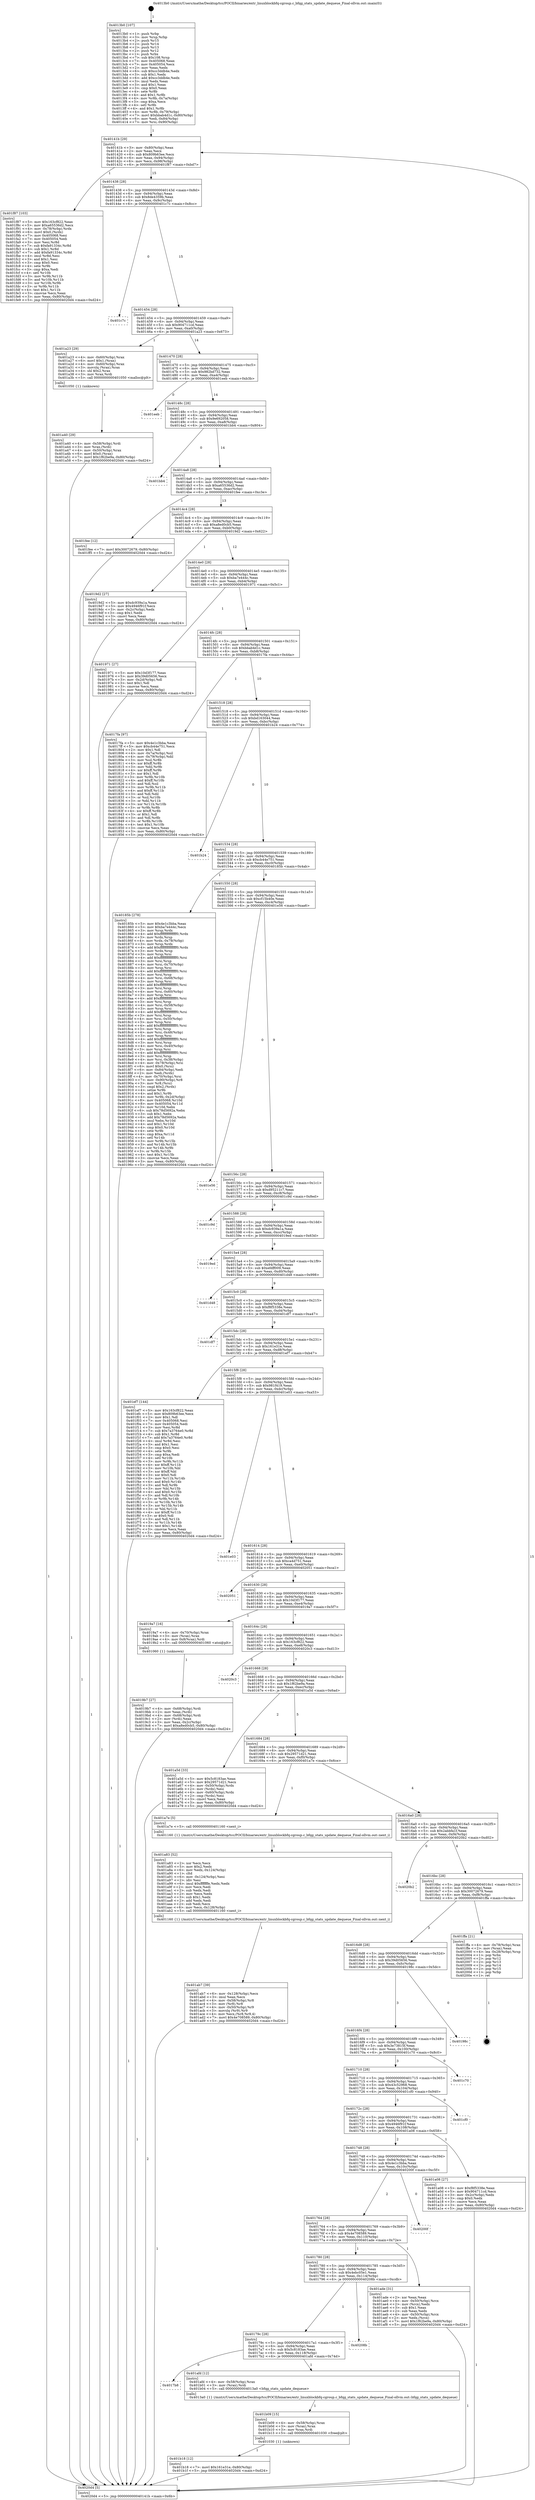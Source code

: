 digraph "0x4013b0" {
  label = "0x4013b0 (/mnt/c/Users/mathe/Desktop/tcc/POCII/binaries/extr_linuxblockbfq-cgroup.c_bfqg_stats_update_dequeue_Final-ollvm.out::main(0))"
  labelloc = "t"
  node[shape=record]

  Entry [label="",width=0.3,height=0.3,shape=circle,fillcolor=black,style=filled]
  "0x40141b" [label="{
     0x40141b [29]\l
     | [instrs]\l
     &nbsp;&nbsp;0x40141b \<+3\>: mov -0x80(%rbp),%eax\l
     &nbsp;&nbsp;0x40141e \<+2\>: mov %eax,%ecx\l
     &nbsp;&nbsp;0x401420 \<+6\>: sub $0x809b63ee,%ecx\l
     &nbsp;&nbsp;0x401426 \<+6\>: mov %eax,-0x94(%rbp)\l
     &nbsp;&nbsp;0x40142c \<+6\>: mov %ecx,-0x98(%rbp)\l
     &nbsp;&nbsp;0x401432 \<+6\>: je 0000000000401f87 \<main+0xbd7\>\l
  }"]
  "0x401f87" [label="{
     0x401f87 [103]\l
     | [instrs]\l
     &nbsp;&nbsp;0x401f87 \<+5\>: mov $0x163cf822,%eax\l
     &nbsp;&nbsp;0x401f8c \<+5\>: mov $0xa65536d2,%ecx\l
     &nbsp;&nbsp;0x401f91 \<+4\>: mov -0x78(%rbp),%rdx\l
     &nbsp;&nbsp;0x401f95 \<+6\>: movl $0x0,(%rdx)\l
     &nbsp;&nbsp;0x401f9b \<+7\>: mov 0x405068,%esi\l
     &nbsp;&nbsp;0x401fa2 \<+7\>: mov 0x405054,%edi\l
     &nbsp;&nbsp;0x401fa9 \<+3\>: mov %esi,%r8d\l
     &nbsp;&nbsp;0x401fac \<+7\>: sub $0xfa91334c,%r8d\l
     &nbsp;&nbsp;0x401fb3 \<+4\>: sub $0x1,%r8d\l
     &nbsp;&nbsp;0x401fb7 \<+7\>: add $0xfa91334c,%r8d\l
     &nbsp;&nbsp;0x401fbe \<+4\>: imul %r8d,%esi\l
     &nbsp;&nbsp;0x401fc2 \<+3\>: and $0x1,%esi\l
     &nbsp;&nbsp;0x401fc5 \<+3\>: cmp $0x0,%esi\l
     &nbsp;&nbsp;0x401fc8 \<+4\>: sete %r9b\l
     &nbsp;&nbsp;0x401fcc \<+3\>: cmp $0xa,%edi\l
     &nbsp;&nbsp;0x401fcf \<+4\>: setl %r10b\l
     &nbsp;&nbsp;0x401fd3 \<+3\>: mov %r9b,%r11b\l
     &nbsp;&nbsp;0x401fd6 \<+3\>: and %r10b,%r11b\l
     &nbsp;&nbsp;0x401fd9 \<+3\>: xor %r10b,%r9b\l
     &nbsp;&nbsp;0x401fdc \<+3\>: or %r9b,%r11b\l
     &nbsp;&nbsp;0x401fdf \<+4\>: test $0x1,%r11b\l
     &nbsp;&nbsp;0x401fe3 \<+3\>: cmovne %ecx,%eax\l
     &nbsp;&nbsp;0x401fe6 \<+3\>: mov %eax,-0x80(%rbp)\l
     &nbsp;&nbsp;0x401fe9 \<+5\>: jmp 00000000004020d4 \<main+0xd24\>\l
  }"]
  "0x401438" [label="{
     0x401438 [28]\l
     | [instrs]\l
     &nbsp;&nbsp;0x401438 \<+5\>: jmp 000000000040143d \<main+0x8d\>\l
     &nbsp;&nbsp;0x40143d \<+6\>: mov -0x94(%rbp),%eax\l
     &nbsp;&nbsp;0x401443 \<+5\>: sub $0x8de4359b,%eax\l
     &nbsp;&nbsp;0x401448 \<+6\>: mov %eax,-0x9c(%rbp)\l
     &nbsp;&nbsp;0x40144e \<+6\>: je 0000000000401c7c \<main+0x8cc\>\l
  }"]
  Exit [label="",width=0.3,height=0.3,shape=circle,fillcolor=black,style=filled,peripheries=2]
  "0x401c7c" [label="{
     0x401c7c\l
  }", style=dashed]
  "0x401454" [label="{
     0x401454 [28]\l
     | [instrs]\l
     &nbsp;&nbsp;0x401454 \<+5\>: jmp 0000000000401459 \<main+0xa9\>\l
     &nbsp;&nbsp;0x401459 \<+6\>: mov -0x94(%rbp),%eax\l
     &nbsp;&nbsp;0x40145f \<+5\>: sub $0x904711cd,%eax\l
     &nbsp;&nbsp;0x401464 \<+6\>: mov %eax,-0xa0(%rbp)\l
     &nbsp;&nbsp;0x40146a \<+6\>: je 0000000000401a23 \<main+0x673\>\l
  }"]
  "0x401b18" [label="{
     0x401b18 [12]\l
     | [instrs]\l
     &nbsp;&nbsp;0x401b18 \<+7\>: movl $0x161e31e,-0x80(%rbp)\l
     &nbsp;&nbsp;0x401b1f \<+5\>: jmp 00000000004020d4 \<main+0xd24\>\l
  }"]
  "0x401a23" [label="{
     0x401a23 [29]\l
     | [instrs]\l
     &nbsp;&nbsp;0x401a23 \<+4\>: mov -0x60(%rbp),%rax\l
     &nbsp;&nbsp;0x401a27 \<+6\>: movl $0x1,(%rax)\l
     &nbsp;&nbsp;0x401a2d \<+4\>: mov -0x60(%rbp),%rax\l
     &nbsp;&nbsp;0x401a31 \<+3\>: movslq (%rax),%rax\l
     &nbsp;&nbsp;0x401a34 \<+4\>: shl $0x2,%rax\l
     &nbsp;&nbsp;0x401a38 \<+3\>: mov %rax,%rdi\l
     &nbsp;&nbsp;0x401a3b \<+5\>: call 0000000000401050 \<malloc@plt\>\l
     | [calls]\l
     &nbsp;&nbsp;0x401050 \{1\} (unknown)\l
  }"]
  "0x401470" [label="{
     0x401470 [28]\l
     | [instrs]\l
     &nbsp;&nbsp;0x401470 \<+5\>: jmp 0000000000401475 \<main+0xc5\>\l
     &nbsp;&nbsp;0x401475 \<+6\>: mov -0x94(%rbp),%eax\l
     &nbsp;&nbsp;0x40147b \<+5\>: sub $0x982bd732,%eax\l
     &nbsp;&nbsp;0x401480 \<+6\>: mov %eax,-0xa4(%rbp)\l
     &nbsp;&nbsp;0x401486 \<+6\>: je 0000000000401eeb \<main+0xb3b\>\l
  }"]
  "0x401b09" [label="{
     0x401b09 [15]\l
     | [instrs]\l
     &nbsp;&nbsp;0x401b09 \<+4\>: mov -0x58(%rbp),%rax\l
     &nbsp;&nbsp;0x401b0d \<+3\>: mov (%rax),%rax\l
     &nbsp;&nbsp;0x401b10 \<+3\>: mov %rax,%rdi\l
     &nbsp;&nbsp;0x401b13 \<+5\>: call 0000000000401030 \<free@plt\>\l
     | [calls]\l
     &nbsp;&nbsp;0x401030 \{1\} (unknown)\l
  }"]
  "0x401eeb" [label="{
     0x401eeb\l
  }", style=dashed]
  "0x40148c" [label="{
     0x40148c [28]\l
     | [instrs]\l
     &nbsp;&nbsp;0x40148c \<+5\>: jmp 0000000000401491 \<main+0xe1\>\l
     &nbsp;&nbsp;0x401491 \<+6\>: mov -0x94(%rbp),%eax\l
     &nbsp;&nbsp;0x401497 \<+5\>: sub $0x9e692058,%eax\l
     &nbsp;&nbsp;0x40149c \<+6\>: mov %eax,-0xa8(%rbp)\l
     &nbsp;&nbsp;0x4014a2 \<+6\>: je 0000000000401bb4 \<main+0x804\>\l
  }"]
  "0x4017b8" [label="{
     0x4017b8\l
  }", style=dashed]
  "0x401bb4" [label="{
     0x401bb4\l
  }", style=dashed]
  "0x4014a8" [label="{
     0x4014a8 [28]\l
     | [instrs]\l
     &nbsp;&nbsp;0x4014a8 \<+5\>: jmp 00000000004014ad \<main+0xfd\>\l
     &nbsp;&nbsp;0x4014ad \<+6\>: mov -0x94(%rbp),%eax\l
     &nbsp;&nbsp;0x4014b3 \<+5\>: sub $0xa65536d2,%eax\l
     &nbsp;&nbsp;0x4014b8 \<+6\>: mov %eax,-0xac(%rbp)\l
     &nbsp;&nbsp;0x4014be \<+6\>: je 0000000000401fee \<main+0xc3e\>\l
  }"]
  "0x401afd" [label="{
     0x401afd [12]\l
     | [instrs]\l
     &nbsp;&nbsp;0x401afd \<+4\>: mov -0x58(%rbp),%rax\l
     &nbsp;&nbsp;0x401b01 \<+3\>: mov (%rax),%rdi\l
     &nbsp;&nbsp;0x401b04 \<+5\>: call 00000000004013a0 \<bfqg_stats_update_dequeue\>\l
     | [calls]\l
     &nbsp;&nbsp;0x4013a0 \{1\} (/mnt/c/Users/mathe/Desktop/tcc/POCII/binaries/extr_linuxblockbfq-cgroup.c_bfqg_stats_update_dequeue_Final-ollvm.out::bfqg_stats_update_dequeue)\l
  }"]
  "0x401fee" [label="{
     0x401fee [12]\l
     | [instrs]\l
     &nbsp;&nbsp;0x401fee \<+7\>: movl $0x30072679,-0x80(%rbp)\l
     &nbsp;&nbsp;0x401ff5 \<+5\>: jmp 00000000004020d4 \<main+0xd24\>\l
  }"]
  "0x4014c4" [label="{
     0x4014c4 [28]\l
     | [instrs]\l
     &nbsp;&nbsp;0x4014c4 \<+5\>: jmp 00000000004014c9 \<main+0x119\>\l
     &nbsp;&nbsp;0x4014c9 \<+6\>: mov -0x94(%rbp),%eax\l
     &nbsp;&nbsp;0x4014cf \<+5\>: sub $0xa8ed0cb5,%eax\l
     &nbsp;&nbsp;0x4014d4 \<+6\>: mov %eax,-0xb0(%rbp)\l
     &nbsp;&nbsp;0x4014da \<+6\>: je 00000000004019d2 \<main+0x622\>\l
  }"]
  "0x40179c" [label="{
     0x40179c [28]\l
     | [instrs]\l
     &nbsp;&nbsp;0x40179c \<+5\>: jmp 00000000004017a1 \<main+0x3f1\>\l
     &nbsp;&nbsp;0x4017a1 \<+6\>: mov -0x94(%rbp),%eax\l
     &nbsp;&nbsp;0x4017a7 \<+5\>: sub $0x5c8183ae,%eax\l
     &nbsp;&nbsp;0x4017ac \<+6\>: mov %eax,-0x118(%rbp)\l
     &nbsp;&nbsp;0x4017b2 \<+6\>: je 0000000000401afd \<main+0x74d\>\l
  }"]
  "0x4019d2" [label="{
     0x4019d2 [27]\l
     | [instrs]\l
     &nbsp;&nbsp;0x4019d2 \<+5\>: mov $0xdc939a1a,%eax\l
     &nbsp;&nbsp;0x4019d7 \<+5\>: mov $0x4946f91f,%ecx\l
     &nbsp;&nbsp;0x4019dc \<+3\>: mov -0x2c(%rbp),%edx\l
     &nbsp;&nbsp;0x4019df \<+3\>: cmp $0x1,%edx\l
     &nbsp;&nbsp;0x4019e2 \<+3\>: cmovl %ecx,%eax\l
     &nbsp;&nbsp;0x4019e5 \<+3\>: mov %eax,-0x80(%rbp)\l
     &nbsp;&nbsp;0x4019e8 \<+5\>: jmp 00000000004020d4 \<main+0xd24\>\l
  }"]
  "0x4014e0" [label="{
     0x4014e0 [28]\l
     | [instrs]\l
     &nbsp;&nbsp;0x4014e0 \<+5\>: jmp 00000000004014e5 \<main+0x135\>\l
     &nbsp;&nbsp;0x4014e5 \<+6\>: mov -0x94(%rbp),%eax\l
     &nbsp;&nbsp;0x4014eb \<+5\>: sub $0xba7e444c,%eax\l
     &nbsp;&nbsp;0x4014f0 \<+6\>: mov %eax,-0xb4(%rbp)\l
     &nbsp;&nbsp;0x4014f6 \<+6\>: je 0000000000401971 \<main+0x5c1\>\l
  }"]
  "0x40208b" [label="{
     0x40208b\l
  }", style=dashed]
  "0x401971" [label="{
     0x401971 [27]\l
     | [instrs]\l
     &nbsp;&nbsp;0x401971 \<+5\>: mov $0x10d3f177,%eax\l
     &nbsp;&nbsp;0x401976 \<+5\>: mov $0x39d05656,%ecx\l
     &nbsp;&nbsp;0x40197b \<+3\>: mov -0x2d(%rbp),%dl\l
     &nbsp;&nbsp;0x40197e \<+3\>: test $0x1,%dl\l
     &nbsp;&nbsp;0x401981 \<+3\>: cmovne %ecx,%eax\l
     &nbsp;&nbsp;0x401984 \<+3\>: mov %eax,-0x80(%rbp)\l
     &nbsp;&nbsp;0x401987 \<+5\>: jmp 00000000004020d4 \<main+0xd24\>\l
  }"]
  "0x4014fc" [label="{
     0x4014fc [28]\l
     | [instrs]\l
     &nbsp;&nbsp;0x4014fc \<+5\>: jmp 0000000000401501 \<main+0x151\>\l
     &nbsp;&nbsp;0x401501 \<+6\>: mov -0x94(%rbp),%eax\l
     &nbsp;&nbsp;0x401507 \<+5\>: sub $0xbbab4d1c,%eax\l
     &nbsp;&nbsp;0x40150c \<+6\>: mov %eax,-0xb8(%rbp)\l
     &nbsp;&nbsp;0x401512 \<+6\>: je 00000000004017fa \<main+0x44a\>\l
  }"]
  "0x401780" [label="{
     0x401780 [28]\l
     | [instrs]\l
     &nbsp;&nbsp;0x401780 \<+5\>: jmp 0000000000401785 \<main+0x3d5\>\l
     &nbsp;&nbsp;0x401785 \<+6\>: mov -0x94(%rbp),%eax\l
     &nbsp;&nbsp;0x40178b \<+5\>: sub $0x4ebc05e1,%eax\l
     &nbsp;&nbsp;0x401790 \<+6\>: mov %eax,-0x114(%rbp)\l
     &nbsp;&nbsp;0x401796 \<+6\>: je 000000000040208b \<main+0xcdb\>\l
  }"]
  "0x4017fa" [label="{
     0x4017fa [97]\l
     | [instrs]\l
     &nbsp;&nbsp;0x4017fa \<+5\>: mov $0x4e1c3bba,%eax\l
     &nbsp;&nbsp;0x4017ff \<+5\>: mov $0xcb44e751,%ecx\l
     &nbsp;&nbsp;0x401804 \<+2\>: mov $0x1,%dl\l
     &nbsp;&nbsp;0x401806 \<+4\>: mov -0x7a(%rbp),%sil\l
     &nbsp;&nbsp;0x40180a \<+4\>: mov -0x79(%rbp),%dil\l
     &nbsp;&nbsp;0x40180e \<+3\>: mov %sil,%r8b\l
     &nbsp;&nbsp;0x401811 \<+4\>: xor $0xff,%r8b\l
     &nbsp;&nbsp;0x401815 \<+3\>: mov %dil,%r9b\l
     &nbsp;&nbsp;0x401818 \<+4\>: xor $0xff,%r9b\l
     &nbsp;&nbsp;0x40181c \<+3\>: xor $0x1,%dl\l
     &nbsp;&nbsp;0x40181f \<+3\>: mov %r8b,%r10b\l
     &nbsp;&nbsp;0x401822 \<+4\>: and $0xff,%r10b\l
     &nbsp;&nbsp;0x401826 \<+3\>: and %dl,%sil\l
     &nbsp;&nbsp;0x401829 \<+3\>: mov %r9b,%r11b\l
     &nbsp;&nbsp;0x40182c \<+4\>: and $0xff,%r11b\l
     &nbsp;&nbsp;0x401830 \<+3\>: and %dl,%dil\l
     &nbsp;&nbsp;0x401833 \<+3\>: or %sil,%r10b\l
     &nbsp;&nbsp;0x401836 \<+3\>: or %dil,%r11b\l
     &nbsp;&nbsp;0x401839 \<+3\>: xor %r11b,%r10b\l
     &nbsp;&nbsp;0x40183c \<+3\>: or %r9b,%r8b\l
     &nbsp;&nbsp;0x40183f \<+4\>: xor $0xff,%r8b\l
     &nbsp;&nbsp;0x401843 \<+3\>: or $0x1,%dl\l
     &nbsp;&nbsp;0x401846 \<+3\>: and %dl,%r8b\l
     &nbsp;&nbsp;0x401849 \<+3\>: or %r8b,%r10b\l
     &nbsp;&nbsp;0x40184c \<+4\>: test $0x1,%r10b\l
     &nbsp;&nbsp;0x401850 \<+3\>: cmovne %ecx,%eax\l
     &nbsp;&nbsp;0x401853 \<+3\>: mov %eax,-0x80(%rbp)\l
     &nbsp;&nbsp;0x401856 \<+5\>: jmp 00000000004020d4 \<main+0xd24\>\l
  }"]
  "0x401518" [label="{
     0x401518 [28]\l
     | [instrs]\l
     &nbsp;&nbsp;0x401518 \<+5\>: jmp 000000000040151d \<main+0x16d\>\l
     &nbsp;&nbsp;0x40151d \<+6\>: mov -0x94(%rbp),%eax\l
     &nbsp;&nbsp;0x401523 \<+5\>: sub $0xbd163044,%eax\l
     &nbsp;&nbsp;0x401528 \<+6\>: mov %eax,-0xbc(%rbp)\l
     &nbsp;&nbsp;0x40152e \<+6\>: je 0000000000401b24 \<main+0x774\>\l
  }"]
  "0x4020d4" [label="{
     0x4020d4 [5]\l
     | [instrs]\l
     &nbsp;&nbsp;0x4020d4 \<+5\>: jmp 000000000040141b \<main+0x6b\>\l
  }"]
  "0x4013b0" [label="{
     0x4013b0 [107]\l
     | [instrs]\l
     &nbsp;&nbsp;0x4013b0 \<+1\>: push %rbp\l
     &nbsp;&nbsp;0x4013b1 \<+3\>: mov %rsp,%rbp\l
     &nbsp;&nbsp;0x4013b4 \<+2\>: push %r15\l
     &nbsp;&nbsp;0x4013b6 \<+2\>: push %r14\l
     &nbsp;&nbsp;0x4013b8 \<+2\>: push %r13\l
     &nbsp;&nbsp;0x4013ba \<+2\>: push %r12\l
     &nbsp;&nbsp;0x4013bc \<+1\>: push %rbx\l
     &nbsp;&nbsp;0x4013bd \<+7\>: sub $0x108,%rsp\l
     &nbsp;&nbsp;0x4013c4 \<+7\>: mov 0x405068,%eax\l
     &nbsp;&nbsp;0x4013cb \<+7\>: mov 0x405054,%ecx\l
     &nbsp;&nbsp;0x4013d2 \<+2\>: mov %eax,%edx\l
     &nbsp;&nbsp;0x4013d4 \<+6\>: sub $0xcc3ddb4e,%edx\l
     &nbsp;&nbsp;0x4013da \<+3\>: sub $0x1,%edx\l
     &nbsp;&nbsp;0x4013dd \<+6\>: add $0xcc3ddb4e,%edx\l
     &nbsp;&nbsp;0x4013e3 \<+3\>: imul %edx,%eax\l
     &nbsp;&nbsp;0x4013e6 \<+3\>: and $0x1,%eax\l
     &nbsp;&nbsp;0x4013e9 \<+3\>: cmp $0x0,%eax\l
     &nbsp;&nbsp;0x4013ec \<+4\>: sete %r8b\l
     &nbsp;&nbsp;0x4013f0 \<+4\>: and $0x1,%r8b\l
     &nbsp;&nbsp;0x4013f4 \<+4\>: mov %r8b,-0x7a(%rbp)\l
     &nbsp;&nbsp;0x4013f8 \<+3\>: cmp $0xa,%ecx\l
     &nbsp;&nbsp;0x4013fb \<+4\>: setl %r8b\l
     &nbsp;&nbsp;0x4013ff \<+4\>: and $0x1,%r8b\l
     &nbsp;&nbsp;0x401403 \<+4\>: mov %r8b,-0x79(%rbp)\l
     &nbsp;&nbsp;0x401407 \<+7\>: movl $0xbbab4d1c,-0x80(%rbp)\l
     &nbsp;&nbsp;0x40140e \<+6\>: mov %edi,-0x84(%rbp)\l
     &nbsp;&nbsp;0x401414 \<+7\>: mov %rsi,-0x90(%rbp)\l
  }"]
  "0x401ade" [label="{
     0x401ade [31]\l
     | [instrs]\l
     &nbsp;&nbsp;0x401ade \<+2\>: xor %eax,%eax\l
     &nbsp;&nbsp;0x401ae0 \<+4\>: mov -0x50(%rbp),%rcx\l
     &nbsp;&nbsp;0x401ae4 \<+2\>: mov (%rcx),%edx\l
     &nbsp;&nbsp;0x401ae6 \<+3\>: sub $0x1,%eax\l
     &nbsp;&nbsp;0x401ae9 \<+2\>: sub %eax,%edx\l
     &nbsp;&nbsp;0x401aeb \<+4\>: mov -0x50(%rbp),%rcx\l
     &nbsp;&nbsp;0x401aef \<+2\>: mov %edx,(%rcx)\l
     &nbsp;&nbsp;0x401af1 \<+7\>: movl $0x1f62be9a,-0x80(%rbp)\l
     &nbsp;&nbsp;0x401af8 \<+5\>: jmp 00000000004020d4 \<main+0xd24\>\l
  }"]
  "0x401b24" [label="{
     0x401b24\l
  }", style=dashed]
  "0x401534" [label="{
     0x401534 [28]\l
     | [instrs]\l
     &nbsp;&nbsp;0x401534 \<+5\>: jmp 0000000000401539 \<main+0x189\>\l
     &nbsp;&nbsp;0x401539 \<+6\>: mov -0x94(%rbp),%eax\l
     &nbsp;&nbsp;0x40153f \<+5\>: sub $0xcb44e751,%eax\l
     &nbsp;&nbsp;0x401544 \<+6\>: mov %eax,-0xc0(%rbp)\l
     &nbsp;&nbsp;0x40154a \<+6\>: je 000000000040185b \<main+0x4ab\>\l
  }"]
  "0x401764" [label="{
     0x401764 [28]\l
     | [instrs]\l
     &nbsp;&nbsp;0x401764 \<+5\>: jmp 0000000000401769 \<main+0x3b9\>\l
     &nbsp;&nbsp;0x401769 \<+6\>: mov -0x94(%rbp),%eax\l
     &nbsp;&nbsp;0x40176f \<+5\>: sub $0x4e708589,%eax\l
     &nbsp;&nbsp;0x401774 \<+6\>: mov %eax,-0x110(%rbp)\l
     &nbsp;&nbsp;0x40177a \<+6\>: je 0000000000401ade \<main+0x72e\>\l
  }"]
  "0x40185b" [label="{
     0x40185b [278]\l
     | [instrs]\l
     &nbsp;&nbsp;0x40185b \<+5\>: mov $0x4e1c3bba,%eax\l
     &nbsp;&nbsp;0x401860 \<+5\>: mov $0xba7e444c,%ecx\l
     &nbsp;&nbsp;0x401865 \<+3\>: mov %rsp,%rdx\l
     &nbsp;&nbsp;0x401868 \<+4\>: add $0xfffffffffffffff0,%rdx\l
     &nbsp;&nbsp;0x40186c \<+3\>: mov %rdx,%rsp\l
     &nbsp;&nbsp;0x40186f \<+4\>: mov %rdx,-0x78(%rbp)\l
     &nbsp;&nbsp;0x401873 \<+3\>: mov %rsp,%rdx\l
     &nbsp;&nbsp;0x401876 \<+4\>: add $0xfffffffffffffff0,%rdx\l
     &nbsp;&nbsp;0x40187a \<+3\>: mov %rdx,%rsp\l
     &nbsp;&nbsp;0x40187d \<+3\>: mov %rsp,%rsi\l
     &nbsp;&nbsp;0x401880 \<+4\>: add $0xfffffffffffffff0,%rsi\l
     &nbsp;&nbsp;0x401884 \<+3\>: mov %rsi,%rsp\l
     &nbsp;&nbsp;0x401887 \<+4\>: mov %rsi,-0x70(%rbp)\l
     &nbsp;&nbsp;0x40188b \<+3\>: mov %rsp,%rsi\l
     &nbsp;&nbsp;0x40188e \<+4\>: add $0xfffffffffffffff0,%rsi\l
     &nbsp;&nbsp;0x401892 \<+3\>: mov %rsi,%rsp\l
     &nbsp;&nbsp;0x401895 \<+4\>: mov %rsi,-0x68(%rbp)\l
     &nbsp;&nbsp;0x401899 \<+3\>: mov %rsp,%rsi\l
     &nbsp;&nbsp;0x40189c \<+4\>: add $0xfffffffffffffff0,%rsi\l
     &nbsp;&nbsp;0x4018a0 \<+3\>: mov %rsi,%rsp\l
     &nbsp;&nbsp;0x4018a3 \<+4\>: mov %rsi,-0x60(%rbp)\l
     &nbsp;&nbsp;0x4018a7 \<+3\>: mov %rsp,%rsi\l
     &nbsp;&nbsp;0x4018aa \<+4\>: add $0xfffffffffffffff0,%rsi\l
     &nbsp;&nbsp;0x4018ae \<+3\>: mov %rsi,%rsp\l
     &nbsp;&nbsp;0x4018b1 \<+4\>: mov %rsi,-0x58(%rbp)\l
     &nbsp;&nbsp;0x4018b5 \<+3\>: mov %rsp,%rsi\l
     &nbsp;&nbsp;0x4018b8 \<+4\>: add $0xfffffffffffffff0,%rsi\l
     &nbsp;&nbsp;0x4018bc \<+3\>: mov %rsi,%rsp\l
     &nbsp;&nbsp;0x4018bf \<+4\>: mov %rsi,-0x50(%rbp)\l
     &nbsp;&nbsp;0x4018c3 \<+3\>: mov %rsp,%rsi\l
     &nbsp;&nbsp;0x4018c6 \<+4\>: add $0xfffffffffffffff0,%rsi\l
     &nbsp;&nbsp;0x4018ca \<+3\>: mov %rsi,%rsp\l
     &nbsp;&nbsp;0x4018cd \<+4\>: mov %rsi,-0x48(%rbp)\l
     &nbsp;&nbsp;0x4018d1 \<+3\>: mov %rsp,%rsi\l
     &nbsp;&nbsp;0x4018d4 \<+4\>: add $0xfffffffffffffff0,%rsi\l
     &nbsp;&nbsp;0x4018d8 \<+3\>: mov %rsi,%rsp\l
     &nbsp;&nbsp;0x4018db \<+4\>: mov %rsi,-0x40(%rbp)\l
     &nbsp;&nbsp;0x4018df \<+3\>: mov %rsp,%rsi\l
     &nbsp;&nbsp;0x4018e2 \<+4\>: add $0xfffffffffffffff0,%rsi\l
     &nbsp;&nbsp;0x4018e6 \<+3\>: mov %rsi,%rsp\l
     &nbsp;&nbsp;0x4018e9 \<+4\>: mov %rsi,-0x38(%rbp)\l
     &nbsp;&nbsp;0x4018ed \<+4\>: mov -0x78(%rbp),%rsi\l
     &nbsp;&nbsp;0x4018f1 \<+6\>: movl $0x0,(%rsi)\l
     &nbsp;&nbsp;0x4018f7 \<+6\>: mov -0x84(%rbp),%edi\l
     &nbsp;&nbsp;0x4018fd \<+2\>: mov %edi,(%rdx)\l
     &nbsp;&nbsp;0x4018ff \<+4\>: mov -0x70(%rbp),%rsi\l
     &nbsp;&nbsp;0x401903 \<+7\>: mov -0x90(%rbp),%r8\l
     &nbsp;&nbsp;0x40190a \<+3\>: mov %r8,(%rsi)\l
     &nbsp;&nbsp;0x40190d \<+3\>: cmpl $0x2,(%rdx)\l
     &nbsp;&nbsp;0x401910 \<+4\>: setne %r9b\l
     &nbsp;&nbsp;0x401914 \<+4\>: and $0x1,%r9b\l
     &nbsp;&nbsp;0x401918 \<+4\>: mov %r9b,-0x2d(%rbp)\l
     &nbsp;&nbsp;0x40191c \<+8\>: mov 0x405068,%r10d\l
     &nbsp;&nbsp;0x401924 \<+8\>: mov 0x405054,%r11d\l
     &nbsp;&nbsp;0x40192c \<+3\>: mov %r10d,%ebx\l
     &nbsp;&nbsp;0x40192f \<+6\>: sub $0x78d5692a,%ebx\l
     &nbsp;&nbsp;0x401935 \<+3\>: sub $0x1,%ebx\l
     &nbsp;&nbsp;0x401938 \<+6\>: add $0x78d5692a,%ebx\l
     &nbsp;&nbsp;0x40193e \<+4\>: imul %ebx,%r10d\l
     &nbsp;&nbsp;0x401942 \<+4\>: and $0x1,%r10d\l
     &nbsp;&nbsp;0x401946 \<+4\>: cmp $0x0,%r10d\l
     &nbsp;&nbsp;0x40194a \<+4\>: sete %r9b\l
     &nbsp;&nbsp;0x40194e \<+4\>: cmp $0xa,%r11d\l
     &nbsp;&nbsp;0x401952 \<+4\>: setl %r14b\l
     &nbsp;&nbsp;0x401956 \<+3\>: mov %r9b,%r15b\l
     &nbsp;&nbsp;0x401959 \<+3\>: and %r14b,%r15b\l
     &nbsp;&nbsp;0x40195c \<+3\>: xor %r14b,%r9b\l
     &nbsp;&nbsp;0x40195f \<+3\>: or %r9b,%r15b\l
     &nbsp;&nbsp;0x401962 \<+4\>: test $0x1,%r15b\l
     &nbsp;&nbsp;0x401966 \<+3\>: cmovne %ecx,%eax\l
     &nbsp;&nbsp;0x401969 \<+3\>: mov %eax,-0x80(%rbp)\l
     &nbsp;&nbsp;0x40196c \<+5\>: jmp 00000000004020d4 \<main+0xd24\>\l
  }"]
  "0x401550" [label="{
     0x401550 [28]\l
     | [instrs]\l
     &nbsp;&nbsp;0x401550 \<+5\>: jmp 0000000000401555 \<main+0x1a5\>\l
     &nbsp;&nbsp;0x401555 \<+6\>: mov -0x94(%rbp),%eax\l
     &nbsp;&nbsp;0x40155b \<+5\>: sub $0xcf15b40e,%eax\l
     &nbsp;&nbsp;0x401560 \<+6\>: mov %eax,-0xc4(%rbp)\l
     &nbsp;&nbsp;0x401566 \<+6\>: je 0000000000401e56 \<main+0xaa6\>\l
  }"]
  "0x40200f" [label="{
     0x40200f\l
  }", style=dashed]
  "0x401ab7" [label="{
     0x401ab7 [39]\l
     | [instrs]\l
     &nbsp;&nbsp;0x401ab7 \<+6\>: mov -0x128(%rbp),%ecx\l
     &nbsp;&nbsp;0x401abd \<+3\>: imul %eax,%ecx\l
     &nbsp;&nbsp;0x401ac0 \<+4\>: mov -0x58(%rbp),%r8\l
     &nbsp;&nbsp;0x401ac4 \<+3\>: mov (%r8),%r8\l
     &nbsp;&nbsp;0x401ac7 \<+4\>: mov -0x50(%rbp),%r9\l
     &nbsp;&nbsp;0x401acb \<+3\>: movslq (%r9),%r9\l
     &nbsp;&nbsp;0x401ace \<+4\>: mov %ecx,(%r8,%r9,4)\l
     &nbsp;&nbsp;0x401ad2 \<+7\>: movl $0x4e708589,-0x80(%rbp)\l
     &nbsp;&nbsp;0x401ad9 \<+5\>: jmp 00000000004020d4 \<main+0xd24\>\l
  }"]
  "0x401e56" [label="{
     0x401e56\l
  }", style=dashed]
  "0x40156c" [label="{
     0x40156c [28]\l
     | [instrs]\l
     &nbsp;&nbsp;0x40156c \<+5\>: jmp 0000000000401571 \<main+0x1c1\>\l
     &nbsp;&nbsp;0x401571 \<+6\>: mov -0x94(%rbp),%eax\l
     &nbsp;&nbsp;0x401577 \<+5\>: sub $0xd95211c7,%eax\l
     &nbsp;&nbsp;0x40157c \<+6\>: mov %eax,-0xc8(%rbp)\l
     &nbsp;&nbsp;0x401582 \<+6\>: je 0000000000401c9d \<main+0x8ed\>\l
  }"]
  "0x401a83" [label="{
     0x401a83 [52]\l
     | [instrs]\l
     &nbsp;&nbsp;0x401a83 \<+2\>: xor %ecx,%ecx\l
     &nbsp;&nbsp;0x401a85 \<+5\>: mov $0x2,%edx\l
     &nbsp;&nbsp;0x401a8a \<+6\>: mov %edx,-0x124(%rbp)\l
     &nbsp;&nbsp;0x401a90 \<+1\>: cltd\l
     &nbsp;&nbsp;0x401a91 \<+6\>: mov -0x124(%rbp),%esi\l
     &nbsp;&nbsp;0x401a97 \<+2\>: idiv %esi\l
     &nbsp;&nbsp;0x401a99 \<+6\>: imul $0xfffffffe,%edx,%edx\l
     &nbsp;&nbsp;0x401a9f \<+2\>: mov %ecx,%edi\l
     &nbsp;&nbsp;0x401aa1 \<+2\>: sub %edx,%edi\l
     &nbsp;&nbsp;0x401aa3 \<+2\>: mov %ecx,%edx\l
     &nbsp;&nbsp;0x401aa5 \<+3\>: sub $0x1,%edx\l
     &nbsp;&nbsp;0x401aa8 \<+2\>: add %edx,%edi\l
     &nbsp;&nbsp;0x401aaa \<+2\>: sub %edi,%ecx\l
     &nbsp;&nbsp;0x401aac \<+6\>: mov %ecx,-0x128(%rbp)\l
     &nbsp;&nbsp;0x401ab2 \<+5\>: call 0000000000401160 \<next_i\>\l
     | [calls]\l
     &nbsp;&nbsp;0x401160 \{1\} (/mnt/c/Users/mathe/Desktop/tcc/POCII/binaries/extr_linuxblockbfq-cgroup.c_bfqg_stats_update_dequeue_Final-ollvm.out::next_i)\l
  }"]
  "0x401c9d" [label="{
     0x401c9d\l
  }", style=dashed]
  "0x401588" [label="{
     0x401588 [28]\l
     | [instrs]\l
     &nbsp;&nbsp;0x401588 \<+5\>: jmp 000000000040158d \<main+0x1dd\>\l
     &nbsp;&nbsp;0x40158d \<+6\>: mov -0x94(%rbp),%eax\l
     &nbsp;&nbsp;0x401593 \<+5\>: sub $0xdc939a1a,%eax\l
     &nbsp;&nbsp;0x401598 \<+6\>: mov %eax,-0xcc(%rbp)\l
     &nbsp;&nbsp;0x40159e \<+6\>: je 00000000004019ed \<main+0x63d\>\l
  }"]
  "0x401a40" [label="{
     0x401a40 [29]\l
     | [instrs]\l
     &nbsp;&nbsp;0x401a40 \<+4\>: mov -0x58(%rbp),%rdi\l
     &nbsp;&nbsp;0x401a44 \<+3\>: mov %rax,(%rdi)\l
     &nbsp;&nbsp;0x401a47 \<+4\>: mov -0x50(%rbp),%rax\l
     &nbsp;&nbsp;0x401a4b \<+6\>: movl $0x0,(%rax)\l
     &nbsp;&nbsp;0x401a51 \<+7\>: movl $0x1f62be9a,-0x80(%rbp)\l
     &nbsp;&nbsp;0x401a58 \<+5\>: jmp 00000000004020d4 \<main+0xd24\>\l
  }"]
  "0x4019ed" [label="{
     0x4019ed\l
  }", style=dashed]
  "0x4015a4" [label="{
     0x4015a4 [28]\l
     | [instrs]\l
     &nbsp;&nbsp;0x4015a4 \<+5\>: jmp 00000000004015a9 \<main+0x1f9\>\l
     &nbsp;&nbsp;0x4015a9 \<+6\>: mov -0x94(%rbp),%eax\l
     &nbsp;&nbsp;0x4015af \<+5\>: sub $0xefdff009,%eax\l
     &nbsp;&nbsp;0x4015b4 \<+6\>: mov %eax,-0xd0(%rbp)\l
     &nbsp;&nbsp;0x4015ba \<+6\>: je 0000000000401d48 \<main+0x998\>\l
  }"]
  "0x401748" [label="{
     0x401748 [28]\l
     | [instrs]\l
     &nbsp;&nbsp;0x401748 \<+5\>: jmp 000000000040174d \<main+0x39d\>\l
     &nbsp;&nbsp;0x40174d \<+6\>: mov -0x94(%rbp),%eax\l
     &nbsp;&nbsp;0x401753 \<+5\>: sub $0x4e1c3bba,%eax\l
     &nbsp;&nbsp;0x401758 \<+6\>: mov %eax,-0x10c(%rbp)\l
     &nbsp;&nbsp;0x40175e \<+6\>: je 000000000040200f \<main+0xc5f\>\l
  }"]
  "0x401d48" [label="{
     0x401d48\l
  }", style=dashed]
  "0x4015c0" [label="{
     0x4015c0 [28]\l
     | [instrs]\l
     &nbsp;&nbsp;0x4015c0 \<+5\>: jmp 00000000004015c5 \<main+0x215\>\l
     &nbsp;&nbsp;0x4015c5 \<+6\>: mov -0x94(%rbp),%eax\l
     &nbsp;&nbsp;0x4015cb \<+5\>: sub $0xf8f5338e,%eax\l
     &nbsp;&nbsp;0x4015d0 \<+6\>: mov %eax,-0xd4(%rbp)\l
     &nbsp;&nbsp;0x4015d6 \<+6\>: je 0000000000401df7 \<main+0xa47\>\l
  }"]
  "0x401a08" [label="{
     0x401a08 [27]\l
     | [instrs]\l
     &nbsp;&nbsp;0x401a08 \<+5\>: mov $0xf8f5338e,%eax\l
     &nbsp;&nbsp;0x401a0d \<+5\>: mov $0x904711cd,%ecx\l
     &nbsp;&nbsp;0x401a12 \<+3\>: mov -0x2c(%rbp),%edx\l
     &nbsp;&nbsp;0x401a15 \<+3\>: cmp $0x0,%edx\l
     &nbsp;&nbsp;0x401a18 \<+3\>: cmove %ecx,%eax\l
     &nbsp;&nbsp;0x401a1b \<+3\>: mov %eax,-0x80(%rbp)\l
     &nbsp;&nbsp;0x401a1e \<+5\>: jmp 00000000004020d4 \<main+0xd24\>\l
  }"]
  "0x401df7" [label="{
     0x401df7\l
  }", style=dashed]
  "0x4015dc" [label="{
     0x4015dc [28]\l
     | [instrs]\l
     &nbsp;&nbsp;0x4015dc \<+5\>: jmp 00000000004015e1 \<main+0x231\>\l
     &nbsp;&nbsp;0x4015e1 \<+6\>: mov -0x94(%rbp),%eax\l
     &nbsp;&nbsp;0x4015e7 \<+5\>: sub $0x161e31e,%eax\l
     &nbsp;&nbsp;0x4015ec \<+6\>: mov %eax,-0xd8(%rbp)\l
     &nbsp;&nbsp;0x4015f2 \<+6\>: je 0000000000401ef7 \<main+0xb47\>\l
  }"]
  "0x40172c" [label="{
     0x40172c [28]\l
     | [instrs]\l
     &nbsp;&nbsp;0x40172c \<+5\>: jmp 0000000000401731 \<main+0x381\>\l
     &nbsp;&nbsp;0x401731 \<+6\>: mov -0x94(%rbp),%eax\l
     &nbsp;&nbsp;0x401737 \<+5\>: sub $0x4946f91f,%eax\l
     &nbsp;&nbsp;0x40173c \<+6\>: mov %eax,-0x108(%rbp)\l
     &nbsp;&nbsp;0x401742 \<+6\>: je 0000000000401a08 \<main+0x658\>\l
  }"]
  "0x401ef7" [label="{
     0x401ef7 [144]\l
     | [instrs]\l
     &nbsp;&nbsp;0x401ef7 \<+5\>: mov $0x163cf822,%eax\l
     &nbsp;&nbsp;0x401efc \<+5\>: mov $0x809b63ee,%ecx\l
     &nbsp;&nbsp;0x401f01 \<+2\>: mov $0x1,%dl\l
     &nbsp;&nbsp;0x401f03 \<+7\>: mov 0x405068,%esi\l
     &nbsp;&nbsp;0x401f0a \<+7\>: mov 0x405054,%edi\l
     &nbsp;&nbsp;0x401f11 \<+3\>: mov %esi,%r8d\l
     &nbsp;&nbsp;0x401f14 \<+7\>: sub $0x7a3764e0,%r8d\l
     &nbsp;&nbsp;0x401f1b \<+4\>: sub $0x1,%r8d\l
     &nbsp;&nbsp;0x401f1f \<+7\>: add $0x7a3764e0,%r8d\l
     &nbsp;&nbsp;0x401f26 \<+4\>: imul %r8d,%esi\l
     &nbsp;&nbsp;0x401f2a \<+3\>: and $0x1,%esi\l
     &nbsp;&nbsp;0x401f2d \<+3\>: cmp $0x0,%esi\l
     &nbsp;&nbsp;0x401f30 \<+4\>: sete %r9b\l
     &nbsp;&nbsp;0x401f34 \<+3\>: cmp $0xa,%edi\l
     &nbsp;&nbsp;0x401f37 \<+4\>: setl %r10b\l
     &nbsp;&nbsp;0x401f3b \<+3\>: mov %r9b,%r11b\l
     &nbsp;&nbsp;0x401f3e \<+4\>: xor $0xff,%r11b\l
     &nbsp;&nbsp;0x401f42 \<+3\>: mov %r10b,%bl\l
     &nbsp;&nbsp;0x401f45 \<+3\>: xor $0xff,%bl\l
     &nbsp;&nbsp;0x401f48 \<+3\>: xor $0x0,%dl\l
     &nbsp;&nbsp;0x401f4b \<+3\>: mov %r11b,%r14b\l
     &nbsp;&nbsp;0x401f4e \<+4\>: and $0x0,%r14b\l
     &nbsp;&nbsp;0x401f52 \<+3\>: and %dl,%r9b\l
     &nbsp;&nbsp;0x401f55 \<+3\>: mov %bl,%r15b\l
     &nbsp;&nbsp;0x401f58 \<+4\>: and $0x0,%r15b\l
     &nbsp;&nbsp;0x401f5c \<+3\>: and %dl,%r10b\l
     &nbsp;&nbsp;0x401f5f \<+3\>: or %r9b,%r14b\l
     &nbsp;&nbsp;0x401f62 \<+3\>: or %r10b,%r15b\l
     &nbsp;&nbsp;0x401f65 \<+3\>: xor %r15b,%r14b\l
     &nbsp;&nbsp;0x401f68 \<+3\>: or %bl,%r11b\l
     &nbsp;&nbsp;0x401f6b \<+4\>: xor $0xff,%r11b\l
     &nbsp;&nbsp;0x401f6f \<+3\>: or $0x0,%dl\l
     &nbsp;&nbsp;0x401f72 \<+3\>: and %dl,%r11b\l
     &nbsp;&nbsp;0x401f75 \<+3\>: or %r11b,%r14b\l
     &nbsp;&nbsp;0x401f78 \<+4\>: test $0x1,%r14b\l
     &nbsp;&nbsp;0x401f7c \<+3\>: cmovne %ecx,%eax\l
     &nbsp;&nbsp;0x401f7f \<+3\>: mov %eax,-0x80(%rbp)\l
     &nbsp;&nbsp;0x401f82 \<+5\>: jmp 00000000004020d4 \<main+0xd24\>\l
  }"]
  "0x4015f8" [label="{
     0x4015f8 [28]\l
     | [instrs]\l
     &nbsp;&nbsp;0x4015f8 \<+5\>: jmp 00000000004015fd \<main+0x24d\>\l
     &nbsp;&nbsp;0x4015fd \<+6\>: mov -0x94(%rbp),%eax\l
     &nbsp;&nbsp;0x401603 \<+5\>: sub $0x981f419,%eax\l
     &nbsp;&nbsp;0x401608 \<+6\>: mov %eax,-0xdc(%rbp)\l
     &nbsp;&nbsp;0x40160e \<+6\>: je 0000000000401e03 \<main+0xa53\>\l
  }"]
  "0x401cf0" [label="{
     0x401cf0\l
  }", style=dashed]
  "0x401e03" [label="{
     0x401e03\l
  }", style=dashed]
  "0x401614" [label="{
     0x401614 [28]\l
     | [instrs]\l
     &nbsp;&nbsp;0x401614 \<+5\>: jmp 0000000000401619 \<main+0x269\>\l
     &nbsp;&nbsp;0x401619 \<+6\>: mov -0x94(%rbp),%eax\l
     &nbsp;&nbsp;0x40161f \<+5\>: sub $0xca4d751,%eax\l
     &nbsp;&nbsp;0x401624 \<+6\>: mov %eax,-0xe0(%rbp)\l
     &nbsp;&nbsp;0x40162a \<+6\>: je 0000000000402051 \<main+0xca1\>\l
  }"]
  "0x401710" [label="{
     0x401710 [28]\l
     | [instrs]\l
     &nbsp;&nbsp;0x401710 \<+5\>: jmp 0000000000401715 \<main+0x365\>\l
     &nbsp;&nbsp;0x401715 \<+6\>: mov -0x94(%rbp),%eax\l
     &nbsp;&nbsp;0x40171b \<+5\>: sub $0x43c52968,%eax\l
     &nbsp;&nbsp;0x401720 \<+6\>: mov %eax,-0x104(%rbp)\l
     &nbsp;&nbsp;0x401726 \<+6\>: je 0000000000401cf0 \<main+0x940\>\l
  }"]
  "0x402051" [label="{
     0x402051\l
  }", style=dashed]
  "0x401630" [label="{
     0x401630 [28]\l
     | [instrs]\l
     &nbsp;&nbsp;0x401630 \<+5\>: jmp 0000000000401635 \<main+0x285\>\l
     &nbsp;&nbsp;0x401635 \<+6\>: mov -0x94(%rbp),%eax\l
     &nbsp;&nbsp;0x40163b \<+5\>: sub $0x10d3f177,%eax\l
     &nbsp;&nbsp;0x401640 \<+6\>: mov %eax,-0xe4(%rbp)\l
     &nbsp;&nbsp;0x401646 \<+6\>: je 00000000004019a7 \<main+0x5f7\>\l
  }"]
  "0x401c70" [label="{
     0x401c70\l
  }", style=dashed]
  "0x4019a7" [label="{
     0x4019a7 [16]\l
     | [instrs]\l
     &nbsp;&nbsp;0x4019a7 \<+4\>: mov -0x70(%rbp),%rax\l
     &nbsp;&nbsp;0x4019ab \<+3\>: mov (%rax),%rax\l
     &nbsp;&nbsp;0x4019ae \<+4\>: mov 0x8(%rax),%rdi\l
     &nbsp;&nbsp;0x4019b2 \<+5\>: call 0000000000401060 \<atoi@plt\>\l
     | [calls]\l
     &nbsp;&nbsp;0x401060 \{1\} (unknown)\l
  }"]
  "0x40164c" [label="{
     0x40164c [28]\l
     | [instrs]\l
     &nbsp;&nbsp;0x40164c \<+5\>: jmp 0000000000401651 \<main+0x2a1\>\l
     &nbsp;&nbsp;0x401651 \<+6\>: mov -0x94(%rbp),%eax\l
     &nbsp;&nbsp;0x401657 \<+5\>: sub $0x163cf822,%eax\l
     &nbsp;&nbsp;0x40165c \<+6\>: mov %eax,-0xe8(%rbp)\l
     &nbsp;&nbsp;0x401662 \<+6\>: je 00000000004020c3 \<main+0xd13\>\l
  }"]
  "0x4019b7" [label="{
     0x4019b7 [27]\l
     | [instrs]\l
     &nbsp;&nbsp;0x4019b7 \<+4\>: mov -0x68(%rbp),%rdi\l
     &nbsp;&nbsp;0x4019bb \<+2\>: mov %eax,(%rdi)\l
     &nbsp;&nbsp;0x4019bd \<+4\>: mov -0x68(%rbp),%rdi\l
     &nbsp;&nbsp;0x4019c1 \<+2\>: mov (%rdi),%eax\l
     &nbsp;&nbsp;0x4019c3 \<+3\>: mov %eax,-0x2c(%rbp)\l
     &nbsp;&nbsp;0x4019c6 \<+7\>: movl $0xa8ed0cb5,-0x80(%rbp)\l
     &nbsp;&nbsp;0x4019cd \<+5\>: jmp 00000000004020d4 \<main+0xd24\>\l
  }"]
  "0x4016f4" [label="{
     0x4016f4 [28]\l
     | [instrs]\l
     &nbsp;&nbsp;0x4016f4 \<+5\>: jmp 00000000004016f9 \<main+0x349\>\l
     &nbsp;&nbsp;0x4016f9 \<+6\>: mov -0x94(%rbp),%eax\l
     &nbsp;&nbsp;0x4016ff \<+5\>: sub $0x3e73815f,%eax\l
     &nbsp;&nbsp;0x401704 \<+6\>: mov %eax,-0x100(%rbp)\l
     &nbsp;&nbsp;0x40170a \<+6\>: je 0000000000401c70 \<main+0x8c0\>\l
  }"]
  "0x4020c3" [label="{
     0x4020c3\l
  }", style=dashed]
  "0x401668" [label="{
     0x401668 [28]\l
     | [instrs]\l
     &nbsp;&nbsp;0x401668 \<+5\>: jmp 000000000040166d \<main+0x2bd\>\l
     &nbsp;&nbsp;0x40166d \<+6\>: mov -0x94(%rbp),%eax\l
     &nbsp;&nbsp;0x401673 \<+5\>: sub $0x1f62be9a,%eax\l
     &nbsp;&nbsp;0x401678 \<+6\>: mov %eax,-0xec(%rbp)\l
     &nbsp;&nbsp;0x40167e \<+6\>: je 0000000000401a5d \<main+0x6ad\>\l
  }"]
  "0x40198c" [label="{
     0x40198c\l
  }", style=dashed]
  "0x401a5d" [label="{
     0x401a5d [33]\l
     | [instrs]\l
     &nbsp;&nbsp;0x401a5d \<+5\>: mov $0x5c8183ae,%eax\l
     &nbsp;&nbsp;0x401a62 \<+5\>: mov $0x29571d21,%ecx\l
     &nbsp;&nbsp;0x401a67 \<+4\>: mov -0x50(%rbp),%rdx\l
     &nbsp;&nbsp;0x401a6b \<+2\>: mov (%rdx),%esi\l
     &nbsp;&nbsp;0x401a6d \<+4\>: mov -0x60(%rbp),%rdx\l
     &nbsp;&nbsp;0x401a71 \<+2\>: cmp (%rdx),%esi\l
     &nbsp;&nbsp;0x401a73 \<+3\>: cmovl %ecx,%eax\l
     &nbsp;&nbsp;0x401a76 \<+3\>: mov %eax,-0x80(%rbp)\l
     &nbsp;&nbsp;0x401a79 \<+5\>: jmp 00000000004020d4 \<main+0xd24\>\l
  }"]
  "0x401684" [label="{
     0x401684 [28]\l
     | [instrs]\l
     &nbsp;&nbsp;0x401684 \<+5\>: jmp 0000000000401689 \<main+0x2d9\>\l
     &nbsp;&nbsp;0x401689 \<+6\>: mov -0x94(%rbp),%eax\l
     &nbsp;&nbsp;0x40168f \<+5\>: sub $0x29571d21,%eax\l
     &nbsp;&nbsp;0x401694 \<+6\>: mov %eax,-0xf0(%rbp)\l
     &nbsp;&nbsp;0x40169a \<+6\>: je 0000000000401a7e \<main+0x6ce\>\l
  }"]
  "0x4016d8" [label="{
     0x4016d8 [28]\l
     | [instrs]\l
     &nbsp;&nbsp;0x4016d8 \<+5\>: jmp 00000000004016dd \<main+0x32d\>\l
     &nbsp;&nbsp;0x4016dd \<+6\>: mov -0x94(%rbp),%eax\l
     &nbsp;&nbsp;0x4016e3 \<+5\>: sub $0x39d05656,%eax\l
     &nbsp;&nbsp;0x4016e8 \<+6\>: mov %eax,-0xfc(%rbp)\l
     &nbsp;&nbsp;0x4016ee \<+6\>: je 000000000040198c \<main+0x5dc\>\l
  }"]
  "0x401a7e" [label="{
     0x401a7e [5]\l
     | [instrs]\l
     &nbsp;&nbsp;0x401a7e \<+5\>: call 0000000000401160 \<next_i\>\l
     | [calls]\l
     &nbsp;&nbsp;0x401160 \{1\} (/mnt/c/Users/mathe/Desktop/tcc/POCII/binaries/extr_linuxblockbfq-cgroup.c_bfqg_stats_update_dequeue_Final-ollvm.out::next_i)\l
  }"]
  "0x4016a0" [label="{
     0x4016a0 [28]\l
     | [instrs]\l
     &nbsp;&nbsp;0x4016a0 \<+5\>: jmp 00000000004016a5 \<main+0x2f5\>\l
     &nbsp;&nbsp;0x4016a5 \<+6\>: mov -0x94(%rbp),%eax\l
     &nbsp;&nbsp;0x4016ab \<+5\>: sub $0x2abbfa1f,%eax\l
     &nbsp;&nbsp;0x4016b0 \<+6\>: mov %eax,-0xf4(%rbp)\l
     &nbsp;&nbsp;0x4016b6 \<+6\>: je 00000000004020b2 \<main+0xd02\>\l
  }"]
  "0x401ffa" [label="{
     0x401ffa [21]\l
     | [instrs]\l
     &nbsp;&nbsp;0x401ffa \<+4\>: mov -0x78(%rbp),%rax\l
     &nbsp;&nbsp;0x401ffe \<+2\>: mov (%rax),%eax\l
     &nbsp;&nbsp;0x402000 \<+4\>: lea -0x28(%rbp),%rsp\l
     &nbsp;&nbsp;0x402004 \<+1\>: pop %rbx\l
     &nbsp;&nbsp;0x402005 \<+2\>: pop %r12\l
     &nbsp;&nbsp;0x402007 \<+2\>: pop %r13\l
     &nbsp;&nbsp;0x402009 \<+2\>: pop %r14\l
     &nbsp;&nbsp;0x40200b \<+2\>: pop %r15\l
     &nbsp;&nbsp;0x40200d \<+1\>: pop %rbp\l
     &nbsp;&nbsp;0x40200e \<+1\>: ret\l
  }"]
  "0x4020b2" [label="{
     0x4020b2\l
  }", style=dashed]
  "0x4016bc" [label="{
     0x4016bc [28]\l
     | [instrs]\l
     &nbsp;&nbsp;0x4016bc \<+5\>: jmp 00000000004016c1 \<main+0x311\>\l
     &nbsp;&nbsp;0x4016c1 \<+6\>: mov -0x94(%rbp),%eax\l
     &nbsp;&nbsp;0x4016c7 \<+5\>: sub $0x30072679,%eax\l
     &nbsp;&nbsp;0x4016cc \<+6\>: mov %eax,-0xf8(%rbp)\l
     &nbsp;&nbsp;0x4016d2 \<+6\>: je 0000000000401ffa \<main+0xc4a\>\l
  }"]
  Entry -> "0x4013b0" [label=" 1"]
  "0x40141b" -> "0x401f87" [label=" 1"]
  "0x40141b" -> "0x401438" [label=" 15"]
  "0x401ffa" -> Exit [label=" 1"]
  "0x401438" -> "0x401c7c" [label=" 0"]
  "0x401438" -> "0x401454" [label=" 15"]
  "0x401fee" -> "0x4020d4" [label=" 1"]
  "0x401454" -> "0x401a23" [label=" 1"]
  "0x401454" -> "0x401470" [label=" 14"]
  "0x401f87" -> "0x4020d4" [label=" 1"]
  "0x401470" -> "0x401eeb" [label=" 0"]
  "0x401470" -> "0x40148c" [label=" 14"]
  "0x401ef7" -> "0x4020d4" [label=" 1"]
  "0x40148c" -> "0x401bb4" [label=" 0"]
  "0x40148c" -> "0x4014a8" [label=" 14"]
  "0x401b18" -> "0x4020d4" [label=" 1"]
  "0x4014a8" -> "0x401fee" [label=" 1"]
  "0x4014a8" -> "0x4014c4" [label=" 13"]
  "0x401b09" -> "0x401b18" [label=" 1"]
  "0x4014c4" -> "0x4019d2" [label=" 1"]
  "0x4014c4" -> "0x4014e0" [label=" 12"]
  "0x40179c" -> "0x4017b8" [label=" 0"]
  "0x4014e0" -> "0x401971" [label=" 1"]
  "0x4014e0" -> "0x4014fc" [label=" 11"]
  "0x40179c" -> "0x401afd" [label=" 1"]
  "0x4014fc" -> "0x4017fa" [label=" 1"]
  "0x4014fc" -> "0x401518" [label=" 10"]
  "0x4017fa" -> "0x4020d4" [label=" 1"]
  "0x4013b0" -> "0x40141b" [label=" 1"]
  "0x4020d4" -> "0x40141b" [label=" 15"]
  "0x401780" -> "0x40179c" [label=" 1"]
  "0x401518" -> "0x401b24" [label=" 0"]
  "0x401518" -> "0x401534" [label=" 10"]
  "0x401780" -> "0x40208b" [label=" 0"]
  "0x401534" -> "0x40185b" [label=" 1"]
  "0x401534" -> "0x401550" [label=" 9"]
  "0x401ade" -> "0x4020d4" [label=" 1"]
  "0x40185b" -> "0x4020d4" [label=" 1"]
  "0x401971" -> "0x4020d4" [label=" 1"]
  "0x401764" -> "0x401780" [label=" 1"]
  "0x401550" -> "0x401e56" [label=" 0"]
  "0x401550" -> "0x40156c" [label=" 9"]
  "0x401afd" -> "0x401b09" [label=" 1"]
  "0x40156c" -> "0x401c9d" [label=" 0"]
  "0x40156c" -> "0x401588" [label=" 9"]
  "0x401748" -> "0x401764" [label=" 2"]
  "0x401588" -> "0x4019ed" [label=" 0"]
  "0x401588" -> "0x4015a4" [label=" 9"]
  "0x401748" -> "0x40200f" [label=" 0"]
  "0x4015a4" -> "0x401d48" [label=" 0"]
  "0x4015a4" -> "0x4015c0" [label=" 9"]
  "0x401764" -> "0x401ade" [label=" 1"]
  "0x4015c0" -> "0x401df7" [label=" 0"]
  "0x4015c0" -> "0x4015dc" [label=" 9"]
  "0x401ab7" -> "0x4020d4" [label=" 1"]
  "0x4015dc" -> "0x401ef7" [label=" 1"]
  "0x4015dc" -> "0x4015f8" [label=" 8"]
  "0x401a7e" -> "0x401a83" [label=" 1"]
  "0x4015f8" -> "0x401e03" [label=" 0"]
  "0x4015f8" -> "0x401614" [label=" 8"]
  "0x401a5d" -> "0x4020d4" [label=" 2"]
  "0x401614" -> "0x402051" [label=" 0"]
  "0x401614" -> "0x401630" [label=" 8"]
  "0x401a23" -> "0x401a40" [label=" 1"]
  "0x401630" -> "0x4019a7" [label=" 1"]
  "0x401630" -> "0x40164c" [label=" 7"]
  "0x4019a7" -> "0x4019b7" [label=" 1"]
  "0x4019b7" -> "0x4020d4" [label=" 1"]
  "0x4019d2" -> "0x4020d4" [label=" 1"]
  "0x401a08" -> "0x4020d4" [label=" 1"]
  "0x40164c" -> "0x4020c3" [label=" 0"]
  "0x40164c" -> "0x401668" [label=" 7"]
  "0x40172c" -> "0x401a08" [label=" 1"]
  "0x401668" -> "0x401a5d" [label=" 2"]
  "0x401668" -> "0x401684" [label=" 5"]
  "0x401a83" -> "0x401ab7" [label=" 1"]
  "0x401684" -> "0x401a7e" [label=" 1"]
  "0x401684" -> "0x4016a0" [label=" 4"]
  "0x401710" -> "0x401cf0" [label=" 0"]
  "0x4016a0" -> "0x4020b2" [label=" 0"]
  "0x4016a0" -> "0x4016bc" [label=" 4"]
  "0x401a40" -> "0x4020d4" [label=" 1"]
  "0x4016bc" -> "0x401ffa" [label=" 1"]
  "0x4016bc" -> "0x4016d8" [label=" 3"]
  "0x401710" -> "0x40172c" [label=" 3"]
  "0x4016d8" -> "0x40198c" [label=" 0"]
  "0x4016d8" -> "0x4016f4" [label=" 3"]
  "0x40172c" -> "0x401748" [label=" 2"]
  "0x4016f4" -> "0x401c70" [label=" 0"]
  "0x4016f4" -> "0x401710" [label=" 3"]
}
